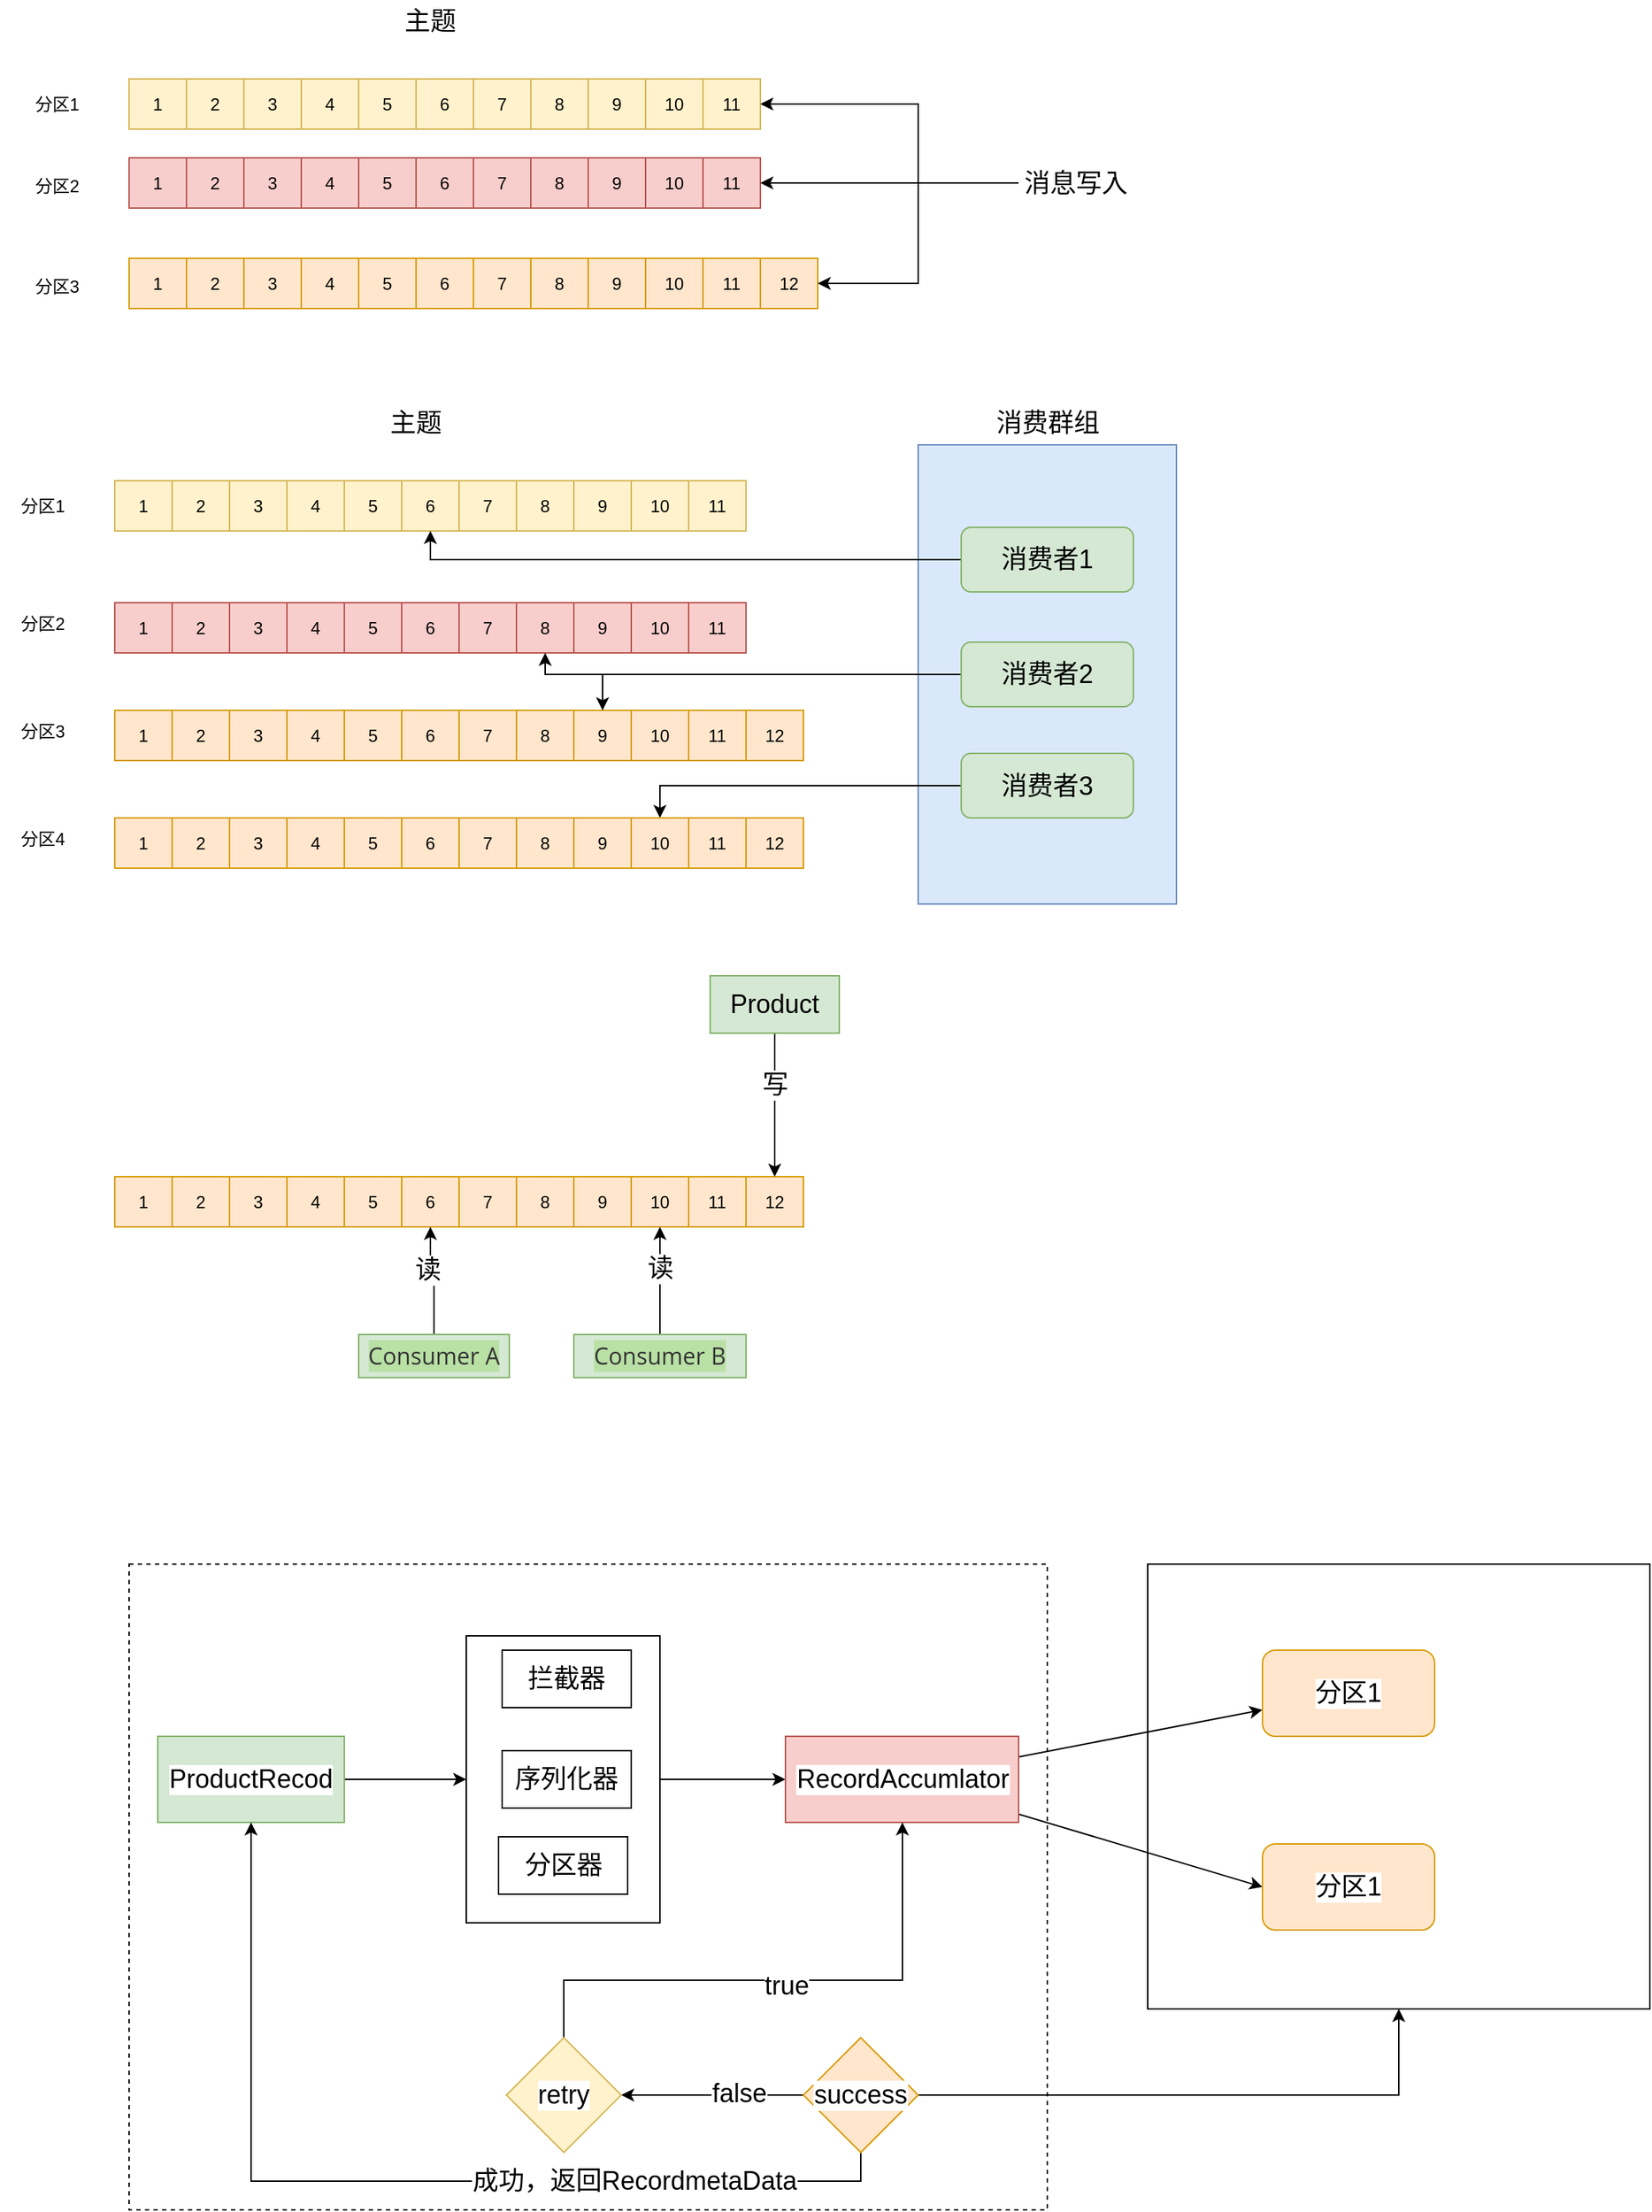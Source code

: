 <mxfile version="17.1.0" type="github">
  <diagram id="7FXctQVF9y2-pSssTNo2" name="第 1 页">
    <mxGraphModel dx="920" dy="513" grid="1" gridSize="10" guides="1" tooltips="1" connect="1" arrows="1" fold="1" page="1" pageScale="1" pageWidth="827" pageHeight="1169" math="0" shadow="0">
      <root>
        <mxCell id="0" />
        <mxCell id="1" parent="0" />
        <mxCell id="31w1OQKGr-nNWZjjiKNI-167" value="" style="rounded=0;whiteSpace=wrap;html=1;labelBackgroundColor=#FFFFFF;fontSize=18;fontColor=#000000;" vertex="1" parent="1">
          <mxGeometry x="870" y="1140" width="350" height="310" as="geometry" />
        </mxCell>
        <mxCell id="31w1OQKGr-nNWZjjiKNI-1" value="分区1" style="text;html=1;strokeColor=none;fillColor=none;align=center;verticalAlign=middle;whiteSpace=wrap;rounded=0;" vertex="1" parent="1">
          <mxGeometry x="80" y="107.5" width="60" height="30" as="geometry" />
        </mxCell>
        <mxCell id="31w1OQKGr-nNWZjjiKNI-2" value="分区2" style="text;html=1;strokeColor=none;fillColor=none;align=center;verticalAlign=middle;whiteSpace=wrap;rounded=0;" vertex="1" parent="1">
          <mxGeometry x="80" y="165" width="60" height="30" as="geometry" />
        </mxCell>
        <mxCell id="31w1OQKGr-nNWZjjiKNI-3" value="分区3" style="text;html=1;strokeColor=none;fillColor=none;align=center;verticalAlign=middle;whiteSpace=wrap;rounded=0;" vertex="1" parent="1">
          <mxGeometry x="80" y="235" width="60" height="30" as="geometry" />
        </mxCell>
        <mxCell id="31w1OQKGr-nNWZjjiKNI-4" value="1" style="rounded=0;whiteSpace=wrap;html=1;fillColor=#fff2cc;strokeColor=#d6b656;" vertex="1" parent="1">
          <mxGeometry x="160" y="105" width="40" height="35" as="geometry" />
        </mxCell>
        <mxCell id="31w1OQKGr-nNWZjjiKNI-7" value="2" style="rounded=0;whiteSpace=wrap;html=1;fillColor=#fff2cc;strokeColor=#d6b656;" vertex="1" parent="1">
          <mxGeometry x="200" y="105" width="40" height="35" as="geometry" />
        </mxCell>
        <mxCell id="31w1OQKGr-nNWZjjiKNI-8" value="3" style="rounded=0;whiteSpace=wrap;html=1;fillColor=#fff2cc;strokeColor=#d6b656;" vertex="1" parent="1">
          <mxGeometry x="240" y="105" width="40" height="35" as="geometry" />
        </mxCell>
        <mxCell id="31w1OQKGr-nNWZjjiKNI-9" value="4" style="rounded=0;whiteSpace=wrap;html=1;fillColor=#fff2cc;strokeColor=#d6b656;" vertex="1" parent="1">
          <mxGeometry x="280" y="105" width="40" height="35" as="geometry" />
        </mxCell>
        <mxCell id="31w1OQKGr-nNWZjjiKNI-10" value="5" style="rounded=0;whiteSpace=wrap;html=1;fillColor=#fff2cc;strokeColor=#d6b656;" vertex="1" parent="1">
          <mxGeometry x="320" y="105" width="40" height="35" as="geometry" />
        </mxCell>
        <mxCell id="31w1OQKGr-nNWZjjiKNI-11" value="6" style="rounded=0;whiteSpace=wrap;html=1;fillColor=#fff2cc;strokeColor=#d6b656;" vertex="1" parent="1">
          <mxGeometry x="360" y="105" width="40" height="35" as="geometry" />
        </mxCell>
        <mxCell id="31w1OQKGr-nNWZjjiKNI-12" value="7" style="rounded=0;whiteSpace=wrap;html=1;fillColor=#fff2cc;strokeColor=#d6b656;" vertex="1" parent="1">
          <mxGeometry x="400" y="105" width="40" height="35" as="geometry" />
        </mxCell>
        <mxCell id="31w1OQKGr-nNWZjjiKNI-13" value="8" style="rounded=0;whiteSpace=wrap;html=1;fillColor=#fff2cc;strokeColor=#d6b656;" vertex="1" parent="1">
          <mxGeometry x="440" y="105" width="40" height="35" as="geometry" />
        </mxCell>
        <mxCell id="31w1OQKGr-nNWZjjiKNI-14" value="9" style="rounded=0;whiteSpace=wrap;html=1;fillColor=#fff2cc;strokeColor=#d6b656;" vertex="1" parent="1">
          <mxGeometry x="480" y="105" width="40" height="35" as="geometry" />
        </mxCell>
        <mxCell id="31w1OQKGr-nNWZjjiKNI-15" value="10" style="rounded=0;whiteSpace=wrap;html=1;fillColor=#fff2cc;strokeColor=#d6b656;" vertex="1" parent="1">
          <mxGeometry x="520" y="105" width="40" height="35" as="geometry" />
        </mxCell>
        <mxCell id="31w1OQKGr-nNWZjjiKNI-16" value="11" style="rounded=0;whiteSpace=wrap;html=1;fillColor=#fff2cc;strokeColor=#d6b656;" vertex="1" parent="1">
          <mxGeometry x="560" y="105" width="40" height="35" as="geometry" />
        </mxCell>
        <mxCell id="31w1OQKGr-nNWZjjiKNI-17" value="1" style="rounded=0;whiteSpace=wrap;html=1;fillColor=#f8cecc;strokeColor=#b85450;" vertex="1" parent="1">
          <mxGeometry x="160" y="160" width="40" height="35" as="geometry" />
        </mxCell>
        <mxCell id="31w1OQKGr-nNWZjjiKNI-18" value="2" style="rounded=0;whiteSpace=wrap;html=1;fillColor=#f8cecc;strokeColor=#b85450;" vertex="1" parent="1">
          <mxGeometry x="200" y="160" width="40" height="35" as="geometry" />
        </mxCell>
        <mxCell id="31w1OQKGr-nNWZjjiKNI-19" value="3" style="rounded=0;whiteSpace=wrap;html=1;fillColor=#f8cecc;strokeColor=#b85450;" vertex="1" parent="1">
          <mxGeometry x="240" y="160" width="40" height="35" as="geometry" />
        </mxCell>
        <mxCell id="31w1OQKGr-nNWZjjiKNI-20" value="4" style="rounded=0;whiteSpace=wrap;html=1;fillColor=#f8cecc;strokeColor=#b85450;" vertex="1" parent="1">
          <mxGeometry x="280" y="160" width="40" height="35" as="geometry" />
        </mxCell>
        <mxCell id="31w1OQKGr-nNWZjjiKNI-21" value="5" style="rounded=0;whiteSpace=wrap;html=1;fillColor=#f8cecc;strokeColor=#b85450;" vertex="1" parent="1">
          <mxGeometry x="320" y="160" width="40" height="35" as="geometry" />
        </mxCell>
        <mxCell id="31w1OQKGr-nNWZjjiKNI-22" value="6" style="rounded=0;whiteSpace=wrap;html=1;fillColor=#f8cecc;strokeColor=#b85450;" vertex="1" parent="1">
          <mxGeometry x="360" y="160" width="40" height="35" as="geometry" />
        </mxCell>
        <mxCell id="31w1OQKGr-nNWZjjiKNI-23" value="7" style="rounded=0;whiteSpace=wrap;html=1;fillColor=#f8cecc;strokeColor=#b85450;" vertex="1" parent="1">
          <mxGeometry x="400" y="160" width="40" height="35" as="geometry" />
        </mxCell>
        <mxCell id="31w1OQKGr-nNWZjjiKNI-24" value="8" style="rounded=0;whiteSpace=wrap;html=1;fillColor=#f8cecc;strokeColor=#b85450;" vertex="1" parent="1">
          <mxGeometry x="440" y="160" width="40" height="35" as="geometry" />
        </mxCell>
        <mxCell id="31w1OQKGr-nNWZjjiKNI-25" value="9" style="rounded=0;whiteSpace=wrap;html=1;fillColor=#f8cecc;strokeColor=#b85450;" vertex="1" parent="1">
          <mxGeometry x="480" y="160" width="40" height="35" as="geometry" />
        </mxCell>
        <mxCell id="31w1OQKGr-nNWZjjiKNI-26" value="10" style="rounded=0;whiteSpace=wrap;html=1;fillColor=#f8cecc;strokeColor=#b85450;" vertex="1" parent="1">
          <mxGeometry x="520" y="160" width="40" height="35" as="geometry" />
        </mxCell>
        <mxCell id="31w1OQKGr-nNWZjjiKNI-27" value="11" style="rounded=0;whiteSpace=wrap;html=1;fillColor=#f8cecc;strokeColor=#b85450;" vertex="1" parent="1">
          <mxGeometry x="560" y="160" width="40" height="35" as="geometry" />
        </mxCell>
        <mxCell id="31w1OQKGr-nNWZjjiKNI-51" value="1" style="rounded=0;whiteSpace=wrap;html=1;fillColor=#ffe6cc;strokeColor=#d79b00;" vertex="1" parent="1">
          <mxGeometry x="160" y="230" width="40" height="35" as="geometry" />
        </mxCell>
        <mxCell id="31w1OQKGr-nNWZjjiKNI-52" value="2" style="rounded=0;whiteSpace=wrap;html=1;fillColor=#ffe6cc;strokeColor=#d79b00;" vertex="1" parent="1">
          <mxGeometry x="200" y="230" width="40" height="35" as="geometry" />
        </mxCell>
        <mxCell id="31w1OQKGr-nNWZjjiKNI-53" value="3" style="rounded=0;whiteSpace=wrap;html=1;fillColor=#ffe6cc;strokeColor=#d79b00;" vertex="1" parent="1">
          <mxGeometry x="240" y="230" width="40" height="35" as="geometry" />
        </mxCell>
        <mxCell id="31w1OQKGr-nNWZjjiKNI-54" value="4" style="rounded=0;whiteSpace=wrap;html=1;fillColor=#ffe6cc;strokeColor=#d79b00;" vertex="1" parent="1">
          <mxGeometry x="280" y="230" width="40" height="35" as="geometry" />
        </mxCell>
        <mxCell id="31w1OQKGr-nNWZjjiKNI-55" value="5" style="rounded=0;whiteSpace=wrap;html=1;fillColor=#ffe6cc;strokeColor=#d79b00;" vertex="1" parent="1">
          <mxGeometry x="320" y="230" width="40" height="35" as="geometry" />
        </mxCell>
        <mxCell id="31w1OQKGr-nNWZjjiKNI-56" value="6" style="rounded=0;whiteSpace=wrap;html=1;fillColor=#ffe6cc;strokeColor=#d79b00;" vertex="1" parent="1">
          <mxGeometry x="360" y="230" width="40" height="35" as="geometry" />
        </mxCell>
        <mxCell id="31w1OQKGr-nNWZjjiKNI-57" value="7" style="rounded=0;whiteSpace=wrap;html=1;fillColor=#ffe6cc;strokeColor=#d79b00;" vertex="1" parent="1">
          <mxGeometry x="400" y="230" width="40" height="35" as="geometry" />
        </mxCell>
        <mxCell id="31w1OQKGr-nNWZjjiKNI-58" value="8" style="rounded=0;whiteSpace=wrap;html=1;fillColor=#ffe6cc;strokeColor=#d79b00;" vertex="1" parent="1">
          <mxGeometry x="440" y="230" width="40" height="35" as="geometry" />
        </mxCell>
        <mxCell id="31w1OQKGr-nNWZjjiKNI-59" value="9" style="rounded=0;whiteSpace=wrap;html=1;fillColor=#ffe6cc;strokeColor=#d79b00;" vertex="1" parent="1">
          <mxGeometry x="480" y="230" width="40" height="35" as="geometry" />
        </mxCell>
        <mxCell id="31w1OQKGr-nNWZjjiKNI-60" value="10" style="rounded=0;whiteSpace=wrap;html=1;fillColor=#ffe6cc;strokeColor=#d79b00;" vertex="1" parent="1">
          <mxGeometry x="520" y="230" width="40" height="35" as="geometry" />
        </mxCell>
        <mxCell id="31w1OQKGr-nNWZjjiKNI-61" value="11" style="rounded=0;whiteSpace=wrap;html=1;fillColor=#ffe6cc;strokeColor=#d79b00;" vertex="1" parent="1">
          <mxGeometry x="560" y="230" width="40" height="35" as="geometry" />
        </mxCell>
        <mxCell id="31w1OQKGr-nNWZjjiKNI-62" value="12" style="rounded=0;whiteSpace=wrap;html=1;fillColor=#ffe6cc;strokeColor=#d79b00;" vertex="1" parent="1">
          <mxGeometry x="600" y="230" width="40" height="35" as="geometry" />
        </mxCell>
        <mxCell id="31w1OQKGr-nNWZjjiKNI-64" value="&lt;font style=&quot;font-size: 18px&quot;&gt;主题&lt;/font&gt;" style="text;html=1;strokeColor=none;fillColor=none;align=center;verticalAlign=middle;whiteSpace=wrap;rounded=0;" vertex="1" parent="1">
          <mxGeometry x="340" y="50" width="60" height="30" as="geometry" />
        </mxCell>
        <mxCell id="31w1OQKGr-nNWZjjiKNI-66" style="edgeStyle=orthogonalEdgeStyle;rounded=0;orthogonalLoop=1;jettySize=auto;html=1;entryX=1;entryY=0.5;entryDx=0;entryDy=0;fontSize=18;" edge="1" parent="1" source="31w1OQKGr-nNWZjjiKNI-65" target="31w1OQKGr-nNWZjjiKNI-16">
          <mxGeometry relative="1" as="geometry">
            <Array as="points">
              <mxPoint x="710" y="178" />
              <mxPoint x="710" y="123" />
            </Array>
          </mxGeometry>
        </mxCell>
        <mxCell id="31w1OQKGr-nNWZjjiKNI-67" style="edgeStyle=orthogonalEdgeStyle;rounded=0;orthogonalLoop=1;jettySize=auto;html=1;entryX=1;entryY=0.5;entryDx=0;entryDy=0;fontSize=18;" edge="1" parent="1" source="31w1OQKGr-nNWZjjiKNI-65" target="31w1OQKGr-nNWZjjiKNI-27">
          <mxGeometry relative="1" as="geometry" />
        </mxCell>
        <mxCell id="31w1OQKGr-nNWZjjiKNI-69" style="edgeStyle=orthogonalEdgeStyle;rounded=0;orthogonalLoop=1;jettySize=auto;html=1;entryX=1;entryY=0.5;entryDx=0;entryDy=0;fontSize=18;" edge="1" parent="1" source="31w1OQKGr-nNWZjjiKNI-65" target="31w1OQKGr-nNWZjjiKNI-62">
          <mxGeometry relative="1" as="geometry" />
        </mxCell>
        <mxCell id="31w1OQKGr-nNWZjjiKNI-65" value="消息写入" style="text;html=1;strokeColor=none;fillColor=none;align=center;verticalAlign=middle;whiteSpace=wrap;rounded=0;fontSize=18;" vertex="1" parent="1">
          <mxGeometry x="780" y="162.5" width="80" height="30" as="geometry" />
        </mxCell>
        <mxCell id="31w1OQKGr-nNWZjjiKNI-71" value="分区1" style="text;html=1;strokeColor=none;fillColor=none;align=center;verticalAlign=middle;whiteSpace=wrap;rounded=0;" vertex="1" parent="1">
          <mxGeometry x="70" y="387.5" width="60" height="30" as="geometry" />
        </mxCell>
        <mxCell id="31w1OQKGr-nNWZjjiKNI-72" value="分区2" style="text;html=1;strokeColor=none;fillColor=none;align=center;verticalAlign=middle;whiteSpace=wrap;rounded=0;" vertex="1" parent="1">
          <mxGeometry x="70" y="470" width="60" height="30" as="geometry" />
        </mxCell>
        <mxCell id="31w1OQKGr-nNWZjjiKNI-73" value="分区3" style="text;html=1;strokeColor=none;fillColor=none;align=center;verticalAlign=middle;whiteSpace=wrap;rounded=0;" vertex="1" parent="1">
          <mxGeometry x="70" y="545" width="60" height="30" as="geometry" />
        </mxCell>
        <mxCell id="31w1OQKGr-nNWZjjiKNI-74" value="1" style="rounded=0;whiteSpace=wrap;html=1;fillColor=#fff2cc;strokeColor=#d6b656;" vertex="1" parent="1">
          <mxGeometry x="150" y="385" width="40" height="35" as="geometry" />
        </mxCell>
        <mxCell id="31w1OQKGr-nNWZjjiKNI-75" value="2" style="rounded=0;whiteSpace=wrap;html=1;fillColor=#fff2cc;strokeColor=#d6b656;" vertex="1" parent="1">
          <mxGeometry x="190" y="385" width="40" height="35" as="geometry" />
        </mxCell>
        <mxCell id="31w1OQKGr-nNWZjjiKNI-76" value="3" style="rounded=0;whiteSpace=wrap;html=1;fillColor=#fff2cc;strokeColor=#d6b656;" vertex="1" parent="1">
          <mxGeometry x="230" y="385" width="40" height="35" as="geometry" />
        </mxCell>
        <mxCell id="31w1OQKGr-nNWZjjiKNI-77" value="4" style="rounded=0;whiteSpace=wrap;html=1;fillColor=#fff2cc;strokeColor=#d6b656;" vertex="1" parent="1">
          <mxGeometry x="270" y="385" width="40" height="35" as="geometry" />
        </mxCell>
        <mxCell id="31w1OQKGr-nNWZjjiKNI-78" value="5" style="rounded=0;whiteSpace=wrap;html=1;fillColor=#fff2cc;strokeColor=#d6b656;" vertex="1" parent="1">
          <mxGeometry x="310" y="385" width="40" height="35" as="geometry" />
        </mxCell>
        <mxCell id="31w1OQKGr-nNWZjjiKNI-79" value="6" style="rounded=0;whiteSpace=wrap;html=1;fillColor=#fff2cc;strokeColor=#d6b656;" vertex="1" parent="1">
          <mxGeometry x="350" y="385" width="40" height="35" as="geometry" />
        </mxCell>
        <mxCell id="31w1OQKGr-nNWZjjiKNI-80" value="7" style="rounded=0;whiteSpace=wrap;html=1;fillColor=#fff2cc;strokeColor=#d6b656;" vertex="1" parent="1">
          <mxGeometry x="390" y="385" width="40" height="35" as="geometry" />
        </mxCell>
        <mxCell id="31w1OQKGr-nNWZjjiKNI-81" value="8" style="rounded=0;whiteSpace=wrap;html=1;fillColor=#fff2cc;strokeColor=#d6b656;" vertex="1" parent="1">
          <mxGeometry x="430" y="385" width="40" height="35" as="geometry" />
        </mxCell>
        <mxCell id="31w1OQKGr-nNWZjjiKNI-82" value="9" style="rounded=0;whiteSpace=wrap;html=1;fillColor=#fff2cc;strokeColor=#d6b656;" vertex="1" parent="1">
          <mxGeometry x="470" y="385" width="40" height="35" as="geometry" />
        </mxCell>
        <mxCell id="31w1OQKGr-nNWZjjiKNI-83" value="10" style="rounded=0;whiteSpace=wrap;html=1;fillColor=#fff2cc;strokeColor=#d6b656;" vertex="1" parent="1">
          <mxGeometry x="510" y="385" width="40" height="35" as="geometry" />
        </mxCell>
        <mxCell id="31w1OQKGr-nNWZjjiKNI-84" value="11" style="rounded=0;whiteSpace=wrap;html=1;fillColor=#fff2cc;strokeColor=#d6b656;" vertex="1" parent="1">
          <mxGeometry x="550" y="385" width="40" height="35" as="geometry" />
        </mxCell>
        <mxCell id="31w1OQKGr-nNWZjjiKNI-85" value="1" style="rounded=0;whiteSpace=wrap;html=1;fillColor=#f8cecc;strokeColor=#b85450;" vertex="1" parent="1">
          <mxGeometry x="150" y="470" width="40" height="35" as="geometry" />
        </mxCell>
        <mxCell id="31w1OQKGr-nNWZjjiKNI-86" value="2" style="rounded=0;whiteSpace=wrap;html=1;fillColor=#f8cecc;strokeColor=#b85450;" vertex="1" parent="1">
          <mxGeometry x="190" y="470" width="40" height="35" as="geometry" />
        </mxCell>
        <mxCell id="31w1OQKGr-nNWZjjiKNI-87" value="3" style="rounded=0;whiteSpace=wrap;html=1;fillColor=#f8cecc;strokeColor=#b85450;" vertex="1" parent="1">
          <mxGeometry x="230" y="470" width="40" height="35" as="geometry" />
        </mxCell>
        <mxCell id="31w1OQKGr-nNWZjjiKNI-88" value="4" style="rounded=0;whiteSpace=wrap;html=1;fillColor=#f8cecc;strokeColor=#b85450;" vertex="1" parent="1">
          <mxGeometry x="270" y="470" width="40" height="35" as="geometry" />
        </mxCell>
        <mxCell id="31w1OQKGr-nNWZjjiKNI-89" value="5" style="rounded=0;whiteSpace=wrap;html=1;fillColor=#f8cecc;strokeColor=#b85450;" vertex="1" parent="1">
          <mxGeometry x="310" y="470" width="40" height="35" as="geometry" />
        </mxCell>
        <mxCell id="31w1OQKGr-nNWZjjiKNI-90" value="6" style="rounded=0;whiteSpace=wrap;html=1;fillColor=#f8cecc;strokeColor=#b85450;" vertex="1" parent="1">
          <mxGeometry x="350" y="470" width="40" height="35" as="geometry" />
        </mxCell>
        <mxCell id="31w1OQKGr-nNWZjjiKNI-91" value="7" style="rounded=0;whiteSpace=wrap;html=1;fillColor=#f8cecc;strokeColor=#b85450;" vertex="1" parent="1">
          <mxGeometry x="390" y="470" width="40" height="35" as="geometry" />
        </mxCell>
        <mxCell id="31w1OQKGr-nNWZjjiKNI-92" value="8" style="rounded=0;whiteSpace=wrap;html=1;fillColor=#f8cecc;strokeColor=#b85450;" vertex="1" parent="1">
          <mxGeometry x="430" y="470" width="40" height="35" as="geometry" />
        </mxCell>
        <mxCell id="31w1OQKGr-nNWZjjiKNI-93" value="9" style="rounded=0;whiteSpace=wrap;html=1;fillColor=#f8cecc;strokeColor=#b85450;" vertex="1" parent="1">
          <mxGeometry x="470" y="470" width="40" height="35" as="geometry" />
        </mxCell>
        <mxCell id="31w1OQKGr-nNWZjjiKNI-94" value="10" style="rounded=0;whiteSpace=wrap;html=1;fillColor=#f8cecc;strokeColor=#b85450;" vertex="1" parent="1">
          <mxGeometry x="510" y="470" width="40" height="35" as="geometry" />
        </mxCell>
        <mxCell id="31w1OQKGr-nNWZjjiKNI-95" value="11" style="rounded=0;whiteSpace=wrap;html=1;fillColor=#f8cecc;strokeColor=#b85450;" vertex="1" parent="1">
          <mxGeometry x="550" y="470" width="40" height="35" as="geometry" />
        </mxCell>
        <mxCell id="31w1OQKGr-nNWZjjiKNI-96" value="1" style="rounded=0;whiteSpace=wrap;html=1;fillColor=#ffe6cc;strokeColor=#d79b00;" vertex="1" parent="1">
          <mxGeometry x="150" y="545" width="40" height="35" as="geometry" />
        </mxCell>
        <mxCell id="31w1OQKGr-nNWZjjiKNI-97" value="2" style="rounded=0;whiteSpace=wrap;html=1;fillColor=#ffe6cc;strokeColor=#d79b00;" vertex="1" parent="1">
          <mxGeometry x="190" y="545" width="40" height="35" as="geometry" />
        </mxCell>
        <mxCell id="31w1OQKGr-nNWZjjiKNI-98" value="3" style="rounded=0;whiteSpace=wrap;html=1;fillColor=#ffe6cc;strokeColor=#d79b00;" vertex="1" parent="1">
          <mxGeometry x="230" y="545" width="40" height="35" as="geometry" />
        </mxCell>
        <mxCell id="31w1OQKGr-nNWZjjiKNI-99" value="4" style="rounded=0;whiteSpace=wrap;html=1;fillColor=#ffe6cc;strokeColor=#d79b00;" vertex="1" parent="1">
          <mxGeometry x="270" y="545" width="40" height="35" as="geometry" />
        </mxCell>
        <mxCell id="31w1OQKGr-nNWZjjiKNI-100" value="5" style="rounded=0;whiteSpace=wrap;html=1;fillColor=#ffe6cc;strokeColor=#d79b00;" vertex="1" parent="1">
          <mxGeometry x="310" y="545" width="40" height="35" as="geometry" />
        </mxCell>
        <mxCell id="31w1OQKGr-nNWZjjiKNI-101" value="6" style="rounded=0;whiteSpace=wrap;html=1;fillColor=#ffe6cc;strokeColor=#d79b00;" vertex="1" parent="1">
          <mxGeometry x="350" y="545" width="40" height="35" as="geometry" />
        </mxCell>
        <mxCell id="31w1OQKGr-nNWZjjiKNI-102" value="7" style="rounded=0;whiteSpace=wrap;html=1;fillColor=#ffe6cc;strokeColor=#d79b00;" vertex="1" parent="1">
          <mxGeometry x="390" y="545" width="40" height="35" as="geometry" />
        </mxCell>
        <mxCell id="31w1OQKGr-nNWZjjiKNI-103" value="8" style="rounded=0;whiteSpace=wrap;html=1;fillColor=#ffe6cc;strokeColor=#d79b00;" vertex="1" parent="1">
          <mxGeometry x="430" y="545" width="40" height="35" as="geometry" />
        </mxCell>
        <mxCell id="31w1OQKGr-nNWZjjiKNI-104" value="9" style="rounded=0;whiteSpace=wrap;html=1;fillColor=#ffe6cc;strokeColor=#d79b00;" vertex="1" parent="1">
          <mxGeometry x="470" y="545" width="40" height="35" as="geometry" />
        </mxCell>
        <mxCell id="31w1OQKGr-nNWZjjiKNI-105" value="10" style="rounded=0;whiteSpace=wrap;html=1;fillColor=#ffe6cc;strokeColor=#d79b00;" vertex="1" parent="1">
          <mxGeometry x="510" y="545" width="40" height="35" as="geometry" />
        </mxCell>
        <mxCell id="31w1OQKGr-nNWZjjiKNI-106" value="11" style="rounded=0;whiteSpace=wrap;html=1;fillColor=#ffe6cc;strokeColor=#d79b00;" vertex="1" parent="1">
          <mxGeometry x="550" y="545" width="40" height="35" as="geometry" />
        </mxCell>
        <mxCell id="31w1OQKGr-nNWZjjiKNI-107" value="12" style="rounded=0;whiteSpace=wrap;html=1;fillColor=#ffe6cc;strokeColor=#d79b00;" vertex="1" parent="1">
          <mxGeometry x="590" y="545" width="40" height="35" as="geometry" />
        </mxCell>
        <mxCell id="31w1OQKGr-nNWZjjiKNI-108" value="&lt;font style=&quot;font-size: 18px&quot;&gt;主题&lt;/font&gt;" style="text;html=1;strokeColor=none;fillColor=none;align=center;verticalAlign=middle;whiteSpace=wrap;rounded=0;" vertex="1" parent="1">
          <mxGeometry x="330" y="330" width="60" height="30" as="geometry" />
        </mxCell>
        <mxCell id="31w1OQKGr-nNWZjjiKNI-112" value="" style="rounded=0;whiteSpace=wrap;html=1;fontSize=18;fillColor=#dae8fc;strokeColor=#6c8ebf;" vertex="1" parent="1">
          <mxGeometry x="710" y="360" width="180" height="320" as="geometry" />
        </mxCell>
        <mxCell id="31w1OQKGr-nNWZjjiKNI-130" style="edgeStyle=orthogonalEdgeStyle;rounded=0;orthogonalLoop=1;jettySize=auto;html=1;entryX=0.5;entryY=1;entryDx=0;entryDy=0;fontSize=18;" edge="1" parent="1" source="31w1OQKGr-nNWZjjiKNI-113" target="31w1OQKGr-nNWZjjiKNI-79">
          <mxGeometry relative="1" as="geometry" />
        </mxCell>
        <mxCell id="31w1OQKGr-nNWZjjiKNI-113" value="消费者1" style="rounded=1;whiteSpace=wrap;html=1;fontSize=18;fillColor=#d5e8d4;strokeColor=#82b366;" vertex="1" parent="1">
          <mxGeometry x="740" y="417.5" width="120" height="45" as="geometry" />
        </mxCell>
        <mxCell id="31w1OQKGr-nNWZjjiKNI-131" style="edgeStyle=orthogonalEdgeStyle;rounded=0;orthogonalLoop=1;jettySize=auto;html=1;entryX=0.5;entryY=1;entryDx=0;entryDy=0;fontSize=18;" edge="1" parent="1" source="31w1OQKGr-nNWZjjiKNI-114" target="31w1OQKGr-nNWZjjiKNI-92">
          <mxGeometry relative="1" as="geometry">
            <Array as="points">
              <mxPoint x="450" y="520" />
            </Array>
          </mxGeometry>
        </mxCell>
        <mxCell id="31w1OQKGr-nNWZjjiKNI-132" style="edgeStyle=orthogonalEdgeStyle;rounded=0;orthogonalLoop=1;jettySize=auto;html=1;entryX=0.5;entryY=0;entryDx=0;entryDy=0;fontSize=18;" edge="1" parent="1" source="31w1OQKGr-nNWZjjiKNI-114" target="31w1OQKGr-nNWZjjiKNI-104">
          <mxGeometry relative="1" as="geometry" />
        </mxCell>
        <mxCell id="31w1OQKGr-nNWZjjiKNI-114" value="消费者2&lt;span style=&quot;color: rgba(0 , 0 , 0 , 0) ; font-family: monospace ; font-size: 0px&quot;&gt;%3CmxGraphModel%3E%3Croot%3E%3CmxCell%20id%3D%220%22%2F%3E%3CmxCell%20id%3D%221%22%20parent%3D%220%22%2F%3E%3CmxCell%20id%3D%222%22%20value%3D%22%E6%B6%88%E8%B4%B9%E8%80%851%22%20style%3D%22rounded%3D1%3BwhiteSpace%3Dwrap%3Bhtml%3D1%3BfontSize%3D18%3B%22%20vertex%3D%221%22%20parent%3D%221%22%3E%3CmxGeometry%20x%3D%22740%22%20y%3D%22385%22%20width%3D%22120%22%20height%3D%2245%22%20as%3D%22geometry%22%2F%3E%3C%2FmxCell%3E%3C%2Froot%3E%3C%2FmxGraphModel%3E&lt;/span&gt;" style="rounded=1;whiteSpace=wrap;html=1;fontSize=18;fillColor=#d5e8d4;strokeColor=#82b366;" vertex="1" parent="1">
          <mxGeometry x="740" y="497.5" width="120" height="45" as="geometry" />
        </mxCell>
        <mxCell id="31w1OQKGr-nNWZjjiKNI-133" style="edgeStyle=orthogonalEdgeStyle;rounded=0;orthogonalLoop=1;jettySize=auto;html=1;entryX=0.5;entryY=0;entryDx=0;entryDy=0;fontSize=18;" edge="1" parent="1" source="31w1OQKGr-nNWZjjiKNI-115" target="31w1OQKGr-nNWZjjiKNI-126">
          <mxGeometry relative="1" as="geometry" />
        </mxCell>
        <mxCell id="31w1OQKGr-nNWZjjiKNI-115" value="消费者3" style="rounded=1;whiteSpace=wrap;html=1;fontSize=18;fillColor=#d5e8d4;strokeColor=#82b366;" vertex="1" parent="1">
          <mxGeometry x="740" y="575" width="120" height="45" as="geometry" />
        </mxCell>
        <mxCell id="31w1OQKGr-nNWZjjiKNI-116" value="消费群组" style="text;html=1;strokeColor=none;fillColor=none;align=center;verticalAlign=middle;whiteSpace=wrap;rounded=0;fontSize=18;" vertex="1" parent="1">
          <mxGeometry x="753.5" y="330" width="93" height="30" as="geometry" />
        </mxCell>
        <mxCell id="31w1OQKGr-nNWZjjiKNI-117" value="1" style="rounded=0;whiteSpace=wrap;html=1;fillColor=#ffe6cc;strokeColor=#d79b00;" vertex="1" parent="1">
          <mxGeometry x="150" y="620" width="40" height="35" as="geometry" />
        </mxCell>
        <mxCell id="31w1OQKGr-nNWZjjiKNI-118" value="2" style="rounded=0;whiteSpace=wrap;html=1;fillColor=#ffe6cc;strokeColor=#d79b00;" vertex="1" parent="1">
          <mxGeometry x="190" y="620" width="40" height="35" as="geometry" />
        </mxCell>
        <mxCell id="31w1OQKGr-nNWZjjiKNI-119" value="3" style="rounded=0;whiteSpace=wrap;html=1;fillColor=#ffe6cc;strokeColor=#d79b00;" vertex="1" parent="1">
          <mxGeometry x="230" y="620" width="40" height="35" as="geometry" />
        </mxCell>
        <mxCell id="31w1OQKGr-nNWZjjiKNI-120" value="4" style="rounded=0;whiteSpace=wrap;html=1;fillColor=#ffe6cc;strokeColor=#d79b00;" vertex="1" parent="1">
          <mxGeometry x="270" y="620" width="40" height="35" as="geometry" />
        </mxCell>
        <mxCell id="31w1OQKGr-nNWZjjiKNI-121" value="5" style="rounded=0;whiteSpace=wrap;html=1;fillColor=#ffe6cc;strokeColor=#d79b00;" vertex="1" parent="1">
          <mxGeometry x="310" y="620" width="40" height="35" as="geometry" />
        </mxCell>
        <mxCell id="31w1OQKGr-nNWZjjiKNI-122" value="6" style="rounded=0;whiteSpace=wrap;html=1;fillColor=#ffe6cc;strokeColor=#d79b00;" vertex="1" parent="1">
          <mxGeometry x="350" y="620" width="40" height="35" as="geometry" />
        </mxCell>
        <mxCell id="31w1OQKGr-nNWZjjiKNI-123" value="7" style="rounded=0;whiteSpace=wrap;html=1;fillColor=#ffe6cc;strokeColor=#d79b00;" vertex="1" parent="1">
          <mxGeometry x="390" y="620" width="40" height="35" as="geometry" />
        </mxCell>
        <mxCell id="31w1OQKGr-nNWZjjiKNI-124" value="8" style="rounded=0;whiteSpace=wrap;html=1;fillColor=#ffe6cc;strokeColor=#d79b00;" vertex="1" parent="1">
          <mxGeometry x="430" y="620" width="40" height="35" as="geometry" />
        </mxCell>
        <mxCell id="31w1OQKGr-nNWZjjiKNI-125" value="9" style="rounded=0;whiteSpace=wrap;html=1;fillColor=#ffe6cc;strokeColor=#d79b00;" vertex="1" parent="1">
          <mxGeometry x="470" y="620" width="40" height="35" as="geometry" />
        </mxCell>
        <mxCell id="31w1OQKGr-nNWZjjiKNI-126" value="10" style="rounded=0;whiteSpace=wrap;html=1;fillColor=#ffe6cc;strokeColor=#d79b00;" vertex="1" parent="1">
          <mxGeometry x="510" y="620" width="40" height="35" as="geometry" />
        </mxCell>
        <mxCell id="31w1OQKGr-nNWZjjiKNI-127" value="11" style="rounded=0;whiteSpace=wrap;html=1;fillColor=#ffe6cc;strokeColor=#d79b00;" vertex="1" parent="1">
          <mxGeometry x="550" y="620" width="40" height="35" as="geometry" />
        </mxCell>
        <mxCell id="31w1OQKGr-nNWZjjiKNI-128" value="12" style="rounded=0;whiteSpace=wrap;html=1;fillColor=#ffe6cc;strokeColor=#d79b00;" vertex="1" parent="1">
          <mxGeometry x="590" y="620" width="40" height="35" as="geometry" />
        </mxCell>
        <mxCell id="31w1OQKGr-nNWZjjiKNI-129" value="分区4" style="text;html=1;strokeColor=none;fillColor=none;align=center;verticalAlign=middle;whiteSpace=wrap;rounded=0;" vertex="1" parent="1">
          <mxGeometry x="70" y="620" width="60" height="30" as="geometry" />
        </mxCell>
        <mxCell id="31w1OQKGr-nNWZjjiKNI-134" value="1" style="rounded=0;whiteSpace=wrap;html=1;fillColor=#ffe6cc;strokeColor=#d79b00;" vertex="1" parent="1">
          <mxGeometry x="150" y="870" width="40" height="35" as="geometry" />
        </mxCell>
        <mxCell id="31w1OQKGr-nNWZjjiKNI-135" value="2" style="rounded=0;whiteSpace=wrap;html=1;fillColor=#ffe6cc;strokeColor=#d79b00;" vertex="1" parent="1">
          <mxGeometry x="190" y="870" width="40" height="35" as="geometry" />
        </mxCell>
        <mxCell id="31w1OQKGr-nNWZjjiKNI-136" value="3" style="rounded=0;whiteSpace=wrap;html=1;fillColor=#ffe6cc;strokeColor=#d79b00;" vertex="1" parent="1">
          <mxGeometry x="230" y="870" width="40" height="35" as="geometry" />
        </mxCell>
        <mxCell id="31w1OQKGr-nNWZjjiKNI-137" value="4" style="rounded=0;whiteSpace=wrap;html=1;fillColor=#ffe6cc;strokeColor=#d79b00;" vertex="1" parent="1">
          <mxGeometry x="270" y="870" width="40" height="35" as="geometry" />
        </mxCell>
        <mxCell id="31w1OQKGr-nNWZjjiKNI-138" value="5" style="rounded=0;whiteSpace=wrap;html=1;fillColor=#ffe6cc;strokeColor=#d79b00;" vertex="1" parent="1">
          <mxGeometry x="310" y="870" width="40" height="35" as="geometry" />
        </mxCell>
        <mxCell id="31w1OQKGr-nNWZjjiKNI-139" value="6" style="rounded=0;whiteSpace=wrap;html=1;fillColor=#ffe6cc;strokeColor=#d79b00;" vertex="1" parent="1">
          <mxGeometry x="350" y="870" width="40" height="35" as="geometry" />
        </mxCell>
        <mxCell id="31w1OQKGr-nNWZjjiKNI-140" value="7" style="rounded=0;whiteSpace=wrap;html=1;fillColor=#ffe6cc;strokeColor=#d79b00;" vertex="1" parent="1">
          <mxGeometry x="390" y="870" width="40" height="35" as="geometry" />
        </mxCell>
        <mxCell id="31w1OQKGr-nNWZjjiKNI-141" value="8" style="rounded=0;whiteSpace=wrap;html=1;fillColor=#ffe6cc;strokeColor=#d79b00;" vertex="1" parent="1">
          <mxGeometry x="430" y="870" width="40" height="35" as="geometry" />
        </mxCell>
        <mxCell id="31w1OQKGr-nNWZjjiKNI-142" value="9" style="rounded=0;whiteSpace=wrap;html=1;fillColor=#ffe6cc;strokeColor=#d79b00;" vertex="1" parent="1">
          <mxGeometry x="470" y="870" width="40" height="35" as="geometry" />
        </mxCell>
        <mxCell id="31w1OQKGr-nNWZjjiKNI-143" value="10" style="rounded=0;whiteSpace=wrap;html=1;fillColor=#ffe6cc;strokeColor=#d79b00;" vertex="1" parent="1">
          <mxGeometry x="510" y="870" width="40" height="35" as="geometry" />
        </mxCell>
        <mxCell id="31w1OQKGr-nNWZjjiKNI-144" value="11" style="rounded=0;whiteSpace=wrap;html=1;fillColor=#ffe6cc;strokeColor=#d79b00;" vertex="1" parent="1">
          <mxGeometry x="550" y="870" width="40" height="35" as="geometry" />
        </mxCell>
        <mxCell id="31w1OQKGr-nNWZjjiKNI-145" value="12" style="rounded=0;whiteSpace=wrap;html=1;fillColor=#ffe6cc;strokeColor=#d79b00;" vertex="1" parent="1">
          <mxGeometry x="590" y="870" width="40" height="35" as="geometry" />
        </mxCell>
        <mxCell id="31w1OQKGr-nNWZjjiKNI-147" style="edgeStyle=orthogonalEdgeStyle;rounded=0;orthogonalLoop=1;jettySize=auto;html=1;entryX=0.5;entryY=0;entryDx=0;entryDy=0;fontSize=18;" edge="1" parent="1" source="31w1OQKGr-nNWZjjiKNI-146" target="31w1OQKGr-nNWZjjiKNI-145">
          <mxGeometry relative="1" as="geometry" />
        </mxCell>
        <mxCell id="31w1OQKGr-nNWZjjiKNI-148" value="写" style="edgeLabel;html=1;align=center;verticalAlign=middle;resizable=0;points=[];fontSize=18;" vertex="1" connectable="0" parent="31w1OQKGr-nNWZjjiKNI-147">
          <mxGeometry x="-0.276" relative="1" as="geometry">
            <mxPoint as="offset" />
          </mxGeometry>
        </mxCell>
        <mxCell id="31w1OQKGr-nNWZjjiKNI-146" value="Product" style="rounded=0;whiteSpace=wrap;html=1;fontSize=18;fillColor=#d5e8d4;strokeColor=#82b366;" vertex="1" parent="1">
          <mxGeometry x="565" y="730" width="90" height="40" as="geometry" />
        </mxCell>
        <mxCell id="31w1OQKGr-nNWZjjiKNI-151" style="edgeStyle=orthogonalEdgeStyle;rounded=0;orthogonalLoop=1;jettySize=auto;html=1;entryX=0.5;entryY=1;entryDx=0;entryDy=0;fontSize=18;" edge="1" parent="1" source="31w1OQKGr-nNWZjjiKNI-149" target="31w1OQKGr-nNWZjjiKNI-139">
          <mxGeometry relative="1" as="geometry" />
        </mxCell>
        <mxCell id="31w1OQKGr-nNWZjjiKNI-156" value="读" style="edgeLabel;html=1;align=center;verticalAlign=middle;resizable=0;points=[];fontSize=18;" vertex="1" connectable="0" parent="31w1OQKGr-nNWZjjiKNI-151">
          <mxGeometry x="0.235" y="2" relative="1" as="geometry">
            <mxPoint as="offset" />
          </mxGeometry>
        </mxCell>
        <mxCell id="31w1OQKGr-nNWZjjiKNI-149" value="&lt;span style=&quot;color: rgb(51 , 51 , 51) ; font-family: &amp;#34;open sans&amp;#34; , &amp;#34;clear sans&amp;#34; , &amp;#34;helvetica neue&amp;#34; , &amp;#34;helvetica&amp;#34; , &amp;#34;arial&amp;#34; , sans-serif ; font-size: 16px ; background-color: rgb(185 , 224 , 165)&quot;&gt;Consumer A&lt;/span&gt;" style="rounded=0;whiteSpace=wrap;html=1;fontSize=18;fillColor=#d5e8d4;strokeColor=#82b366;" vertex="1" parent="1">
          <mxGeometry x="320" y="980" width="105" height="30" as="geometry" />
        </mxCell>
        <mxCell id="31w1OQKGr-nNWZjjiKNI-152" style="edgeStyle=orthogonalEdgeStyle;rounded=0;orthogonalLoop=1;jettySize=auto;html=1;entryX=0.5;entryY=1;entryDx=0;entryDy=0;fontSize=18;" edge="1" parent="1" source="31w1OQKGr-nNWZjjiKNI-150" target="31w1OQKGr-nNWZjjiKNI-143">
          <mxGeometry relative="1" as="geometry" />
        </mxCell>
        <mxCell id="31w1OQKGr-nNWZjjiKNI-153" value="读" style="edgeLabel;html=1;align=center;verticalAlign=middle;resizable=0;points=[];fontSize=18;" vertex="1" connectable="0" parent="31w1OQKGr-nNWZjjiKNI-152">
          <mxGeometry x="0.221" relative="1" as="geometry">
            <mxPoint as="offset" />
          </mxGeometry>
        </mxCell>
        <mxCell id="31w1OQKGr-nNWZjjiKNI-150" value="&lt;span style=&quot;color: rgb(51 , 51 , 51) ; font-family: &amp;#34;open sans&amp;#34; , &amp;#34;clear sans&amp;#34; , &amp;#34;helvetica neue&amp;#34; , &amp;#34;helvetica&amp;#34; , &amp;#34;arial&amp;#34; , sans-serif ; font-size: 16px ; background-color: rgb(185 , 224 , 165)&quot;&gt;Consumer B&lt;/span&gt;" style="rounded=0;whiteSpace=wrap;html=1;fontSize=18;fillColor=#d5e8d4;strokeColor=#82b366;" vertex="1" parent="1">
          <mxGeometry x="470" y="980" width="120" height="30" as="geometry" />
        </mxCell>
        <mxCell id="31w1OQKGr-nNWZjjiKNI-157" value="" style="rounded=0;whiteSpace=wrap;html=1;labelBackgroundColor=#B9E0A5;fontSize=18;dashed=1;" vertex="1" parent="1">
          <mxGeometry x="160" y="1140" width="640" height="450" as="geometry" />
        </mxCell>
        <mxCell id="31w1OQKGr-nNWZjjiKNI-161" value="" style="edgeStyle=orthogonalEdgeStyle;rounded=0;orthogonalLoop=1;jettySize=auto;html=1;fontSize=18;fontColor=#000000;" edge="1" parent="1" source="31w1OQKGr-nNWZjjiKNI-159" target="31w1OQKGr-nNWZjjiKNI-160">
          <mxGeometry relative="1" as="geometry" />
        </mxCell>
        <mxCell id="31w1OQKGr-nNWZjjiKNI-159" value="ProductRecod" style="rounded=0;whiteSpace=wrap;html=1;labelBackgroundColor=#FFFFFF;fontSize=18;fillColor=#d5e8d4;strokeColor=#82b366;" vertex="1" parent="1">
          <mxGeometry x="180" y="1260" width="130" height="60" as="geometry" />
        </mxCell>
        <mxCell id="31w1OQKGr-nNWZjjiKNI-166" value="" style="edgeStyle=orthogonalEdgeStyle;rounded=0;orthogonalLoop=1;jettySize=auto;html=1;fontSize=18;fontColor=#000000;" edge="1" parent="1" source="31w1OQKGr-nNWZjjiKNI-160" target="31w1OQKGr-nNWZjjiKNI-165">
          <mxGeometry relative="1" as="geometry" />
        </mxCell>
        <mxCell id="31w1OQKGr-nNWZjjiKNI-160" value="" style="whiteSpace=wrap;html=1;fontSize=18;fontColor=#000000;rounded=0;labelBackgroundColor=#FFFFFF;" vertex="1" parent="1">
          <mxGeometry x="395" y="1190" width="135" height="200" as="geometry" />
        </mxCell>
        <mxCell id="31w1OQKGr-nNWZjjiKNI-162" value="拦截器" style="rounded=0;whiteSpace=wrap;html=1;labelBackgroundColor=#FFFFFF;fontSize=18;fontColor=#000000;" vertex="1" parent="1">
          <mxGeometry x="420" y="1200" width="90" height="40" as="geometry" />
        </mxCell>
        <mxCell id="31w1OQKGr-nNWZjjiKNI-163" value="序列化器" style="rounded=0;whiteSpace=wrap;html=1;labelBackgroundColor=#FFFFFF;fontSize=18;fontColor=#000000;" vertex="1" parent="1">
          <mxGeometry x="420" y="1270" width="90" height="40" as="geometry" />
        </mxCell>
        <mxCell id="31w1OQKGr-nNWZjjiKNI-164" value="分区器" style="rounded=0;whiteSpace=wrap;html=1;labelBackgroundColor=#FFFFFF;fontSize=18;fontColor=#000000;" vertex="1" parent="1">
          <mxGeometry x="417.5" y="1330" width="90" height="40" as="geometry" />
        </mxCell>
        <mxCell id="31w1OQKGr-nNWZjjiKNI-170" style="rounded=0;orthogonalLoop=1;jettySize=auto;html=1;fontSize=18;fontColor=#000000;" edge="1" parent="1" source="31w1OQKGr-nNWZjjiKNI-165" target="31w1OQKGr-nNWZjjiKNI-168">
          <mxGeometry relative="1" as="geometry" />
        </mxCell>
        <mxCell id="31w1OQKGr-nNWZjjiKNI-171" style="rounded=0;orthogonalLoop=1;jettySize=auto;html=1;entryX=0;entryY=0.5;entryDx=0;entryDy=0;fontSize=18;fontColor=#000000;" edge="1" parent="1" source="31w1OQKGr-nNWZjjiKNI-165" target="31w1OQKGr-nNWZjjiKNI-169">
          <mxGeometry relative="1" as="geometry" />
        </mxCell>
        <mxCell id="31w1OQKGr-nNWZjjiKNI-165" value="RecordAccumlator" style="whiteSpace=wrap;html=1;fontSize=18;rounded=0;labelBackgroundColor=#FFFFFF;fillColor=#f8cecc;strokeColor=#b85450;" vertex="1" parent="1">
          <mxGeometry x="617.5" y="1260" width="162.5" height="60" as="geometry" />
        </mxCell>
        <mxCell id="31w1OQKGr-nNWZjjiKNI-168" value="分区1" style="rounded=1;whiteSpace=wrap;html=1;labelBackgroundColor=#FFFFFF;fontSize=18;fillColor=#ffe6cc;strokeColor=#d79b00;" vertex="1" parent="1">
          <mxGeometry x="950" y="1200" width="120" height="60" as="geometry" />
        </mxCell>
        <mxCell id="31w1OQKGr-nNWZjjiKNI-169" value="分区1" style="rounded=1;whiteSpace=wrap;html=1;labelBackgroundColor=#FFFFFF;fontSize=18;fillColor=#ffe6cc;strokeColor=#d79b00;" vertex="1" parent="1">
          <mxGeometry x="950" y="1335" width="120" height="60" as="geometry" />
        </mxCell>
        <mxCell id="31w1OQKGr-nNWZjjiKNI-173" style="edgeStyle=orthogonalEdgeStyle;rounded=0;orthogonalLoop=1;jettySize=auto;html=1;entryX=0.5;entryY=1;entryDx=0;entryDy=0;fontSize=18;fontColor=#000000;" edge="1" parent="1" source="31w1OQKGr-nNWZjjiKNI-172" target="31w1OQKGr-nNWZjjiKNI-167">
          <mxGeometry relative="1" as="geometry" />
        </mxCell>
        <mxCell id="31w1OQKGr-nNWZjjiKNI-175" style="edgeStyle=orthogonalEdgeStyle;rounded=0;orthogonalLoop=1;jettySize=auto;html=1;fontSize=18;fontColor=#000000;" edge="1" parent="1" source="31w1OQKGr-nNWZjjiKNI-172" target="31w1OQKGr-nNWZjjiKNI-174">
          <mxGeometry relative="1" as="geometry" />
        </mxCell>
        <mxCell id="31w1OQKGr-nNWZjjiKNI-178" value="false" style="edgeLabel;html=1;align=center;verticalAlign=middle;resizable=0;points=[];fontSize=18;fontColor=#000000;" vertex="1" connectable="0" parent="31w1OQKGr-nNWZjjiKNI-175">
          <mxGeometry x="-0.293" y="-1" relative="1" as="geometry">
            <mxPoint as="offset" />
          </mxGeometry>
        </mxCell>
        <mxCell id="31w1OQKGr-nNWZjjiKNI-177" style="edgeStyle=orthogonalEdgeStyle;rounded=0;orthogonalLoop=1;jettySize=auto;html=1;entryX=0.5;entryY=1;entryDx=0;entryDy=0;fontSize=18;fontColor=#000000;" edge="1" parent="1" source="31w1OQKGr-nNWZjjiKNI-172" target="31w1OQKGr-nNWZjjiKNI-159">
          <mxGeometry relative="1" as="geometry">
            <Array as="points">
              <mxPoint x="670" y="1570" />
              <mxPoint x="245" y="1570" />
            </Array>
          </mxGeometry>
        </mxCell>
        <mxCell id="31w1OQKGr-nNWZjjiKNI-182" value="成功，返回RecordmetaData" style="edgeLabel;html=1;align=center;verticalAlign=middle;resizable=0;points=[];fontSize=18;fontColor=#000000;" vertex="1" connectable="0" parent="31w1OQKGr-nNWZjjiKNI-177">
          <mxGeometry x="-0.488" relative="1" as="geometry">
            <mxPoint as="offset" />
          </mxGeometry>
        </mxCell>
        <mxCell id="31w1OQKGr-nNWZjjiKNI-172" value="success" style="rhombus;whiteSpace=wrap;html=1;labelBackgroundColor=#FFFFFF;fontSize=18;fillColor=#ffe6cc;strokeColor=#d79b00;" vertex="1" parent="1">
          <mxGeometry x="630" y="1470" width="80" height="80" as="geometry" />
        </mxCell>
        <mxCell id="31w1OQKGr-nNWZjjiKNI-176" style="edgeStyle=orthogonalEdgeStyle;rounded=0;orthogonalLoop=1;jettySize=auto;html=1;fontSize=18;fontColor=#000000;" edge="1" parent="1" source="31w1OQKGr-nNWZjjiKNI-174" target="31w1OQKGr-nNWZjjiKNI-165">
          <mxGeometry relative="1" as="geometry">
            <Array as="points">
              <mxPoint x="463" y="1430" />
              <mxPoint x="699" y="1430" />
            </Array>
          </mxGeometry>
        </mxCell>
        <mxCell id="31w1OQKGr-nNWZjjiKNI-180" value="true" style="edgeLabel;html=1;align=center;verticalAlign=middle;resizable=0;points=[];fontSize=18;fontColor=#000000;" vertex="1" connectable="0" parent="31w1OQKGr-nNWZjjiKNI-176">
          <mxGeometry x="0.01" y="-4" relative="1" as="geometry">
            <mxPoint as="offset" />
          </mxGeometry>
        </mxCell>
        <mxCell id="31w1OQKGr-nNWZjjiKNI-174" value="retry" style="rhombus;whiteSpace=wrap;html=1;labelBackgroundColor=#FFFFFF;fontSize=18;fillColor=#fff2cc;strokeColor=#d6b656;" vertex="1" parent="1">
          <mxGeometry x="423" y="1470" width="80" height="80" as="geometry" />
        </mxCell>
      </root>
    </mxGraphModel>
  </diagram>
</mxfile>
